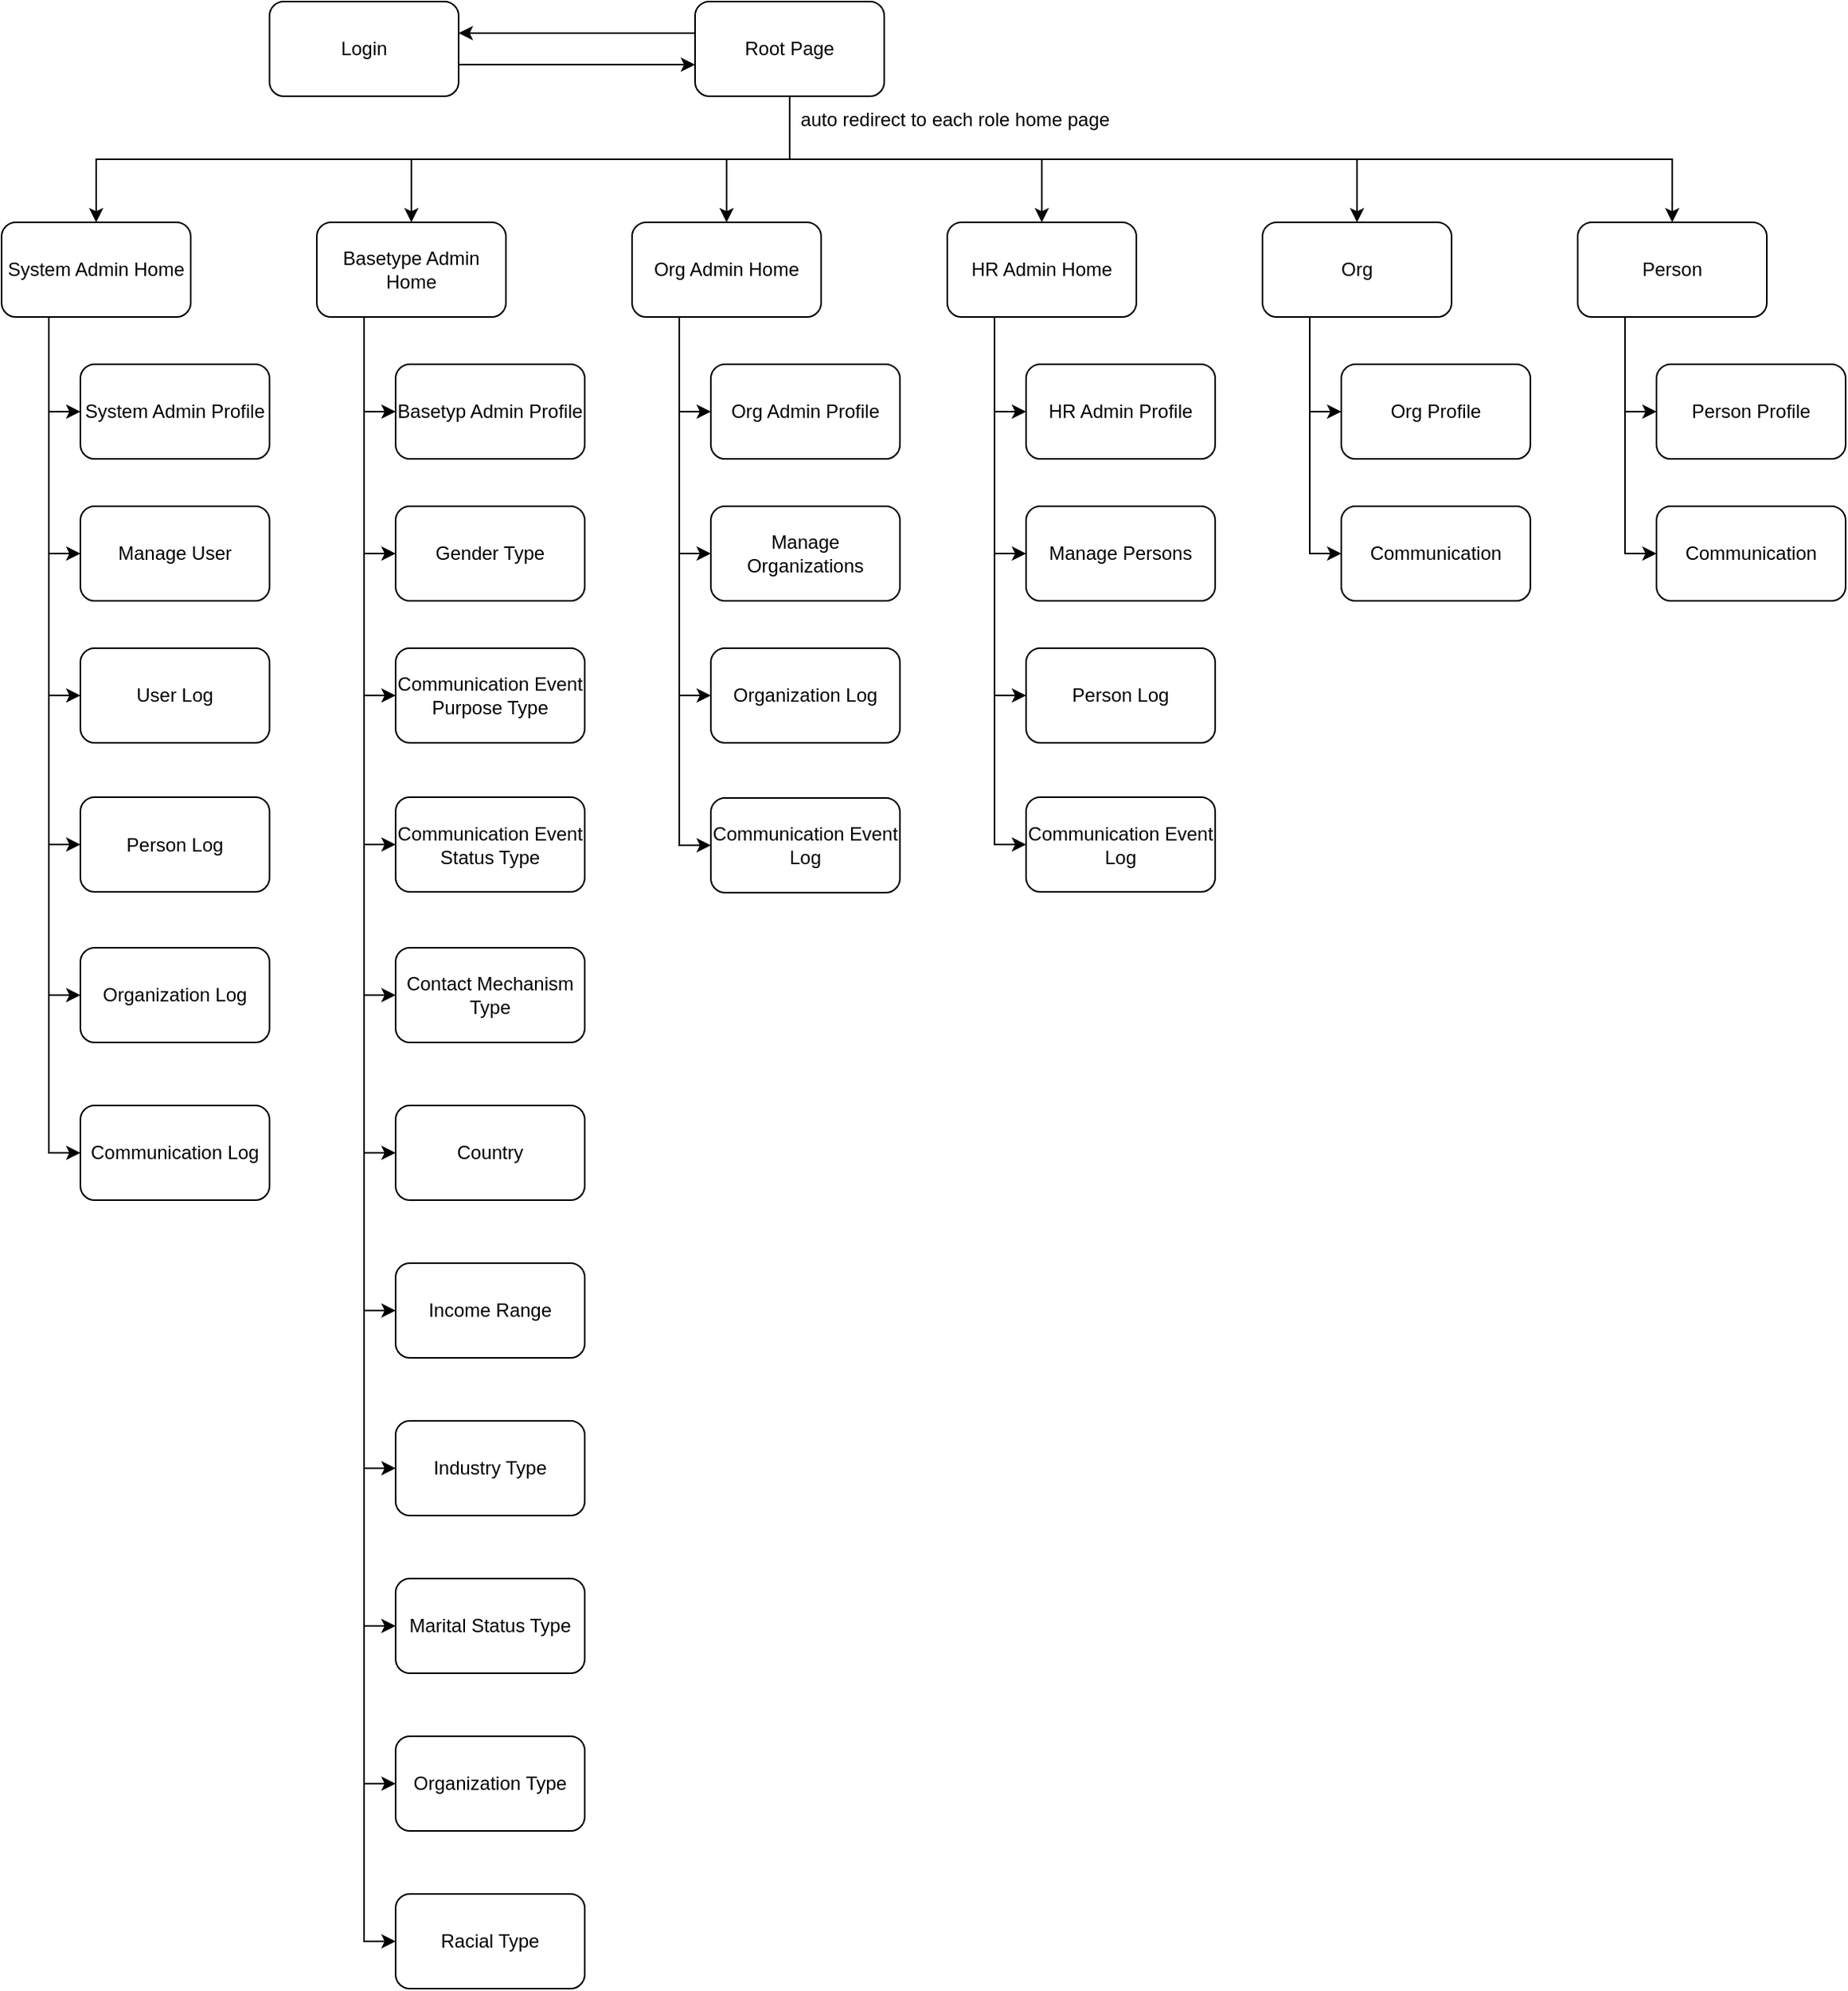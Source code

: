 <mxfile version="28.1.2">
  <diagram name="over view" id="lG7Oc2mxfpzpuEfmzbZT">
    <mxGraphModel dx="1042" dy="626" grid="1" gridSize="10" guides="1" tooltips="1" connect="1" arrows="1" fold="1" page="1" pageScale="1" pageWidth="827" pageHeight="1169" math="0" shadow="0">
      <root>
        <mxCell id="0" />
        <mxCell id="1" parent="0" />
        <mxCell id="2Y9Sb2Sg13eU6vVzmx96-4" style="edgeStyle=orthogonalEdgeStyle;rounded=0;orthogonalLoop=1;jettySize=auto;html=1;shadow=0;" parent="1" source="2Y9Sb2Sg13eU6vVzmx96-1" target="2Y9Sb2Sg13eU6vVzmx96-3" edge="1">
          <mxGeometry relative="1" as="geometry">
            <Array as="points">
              <mxPoint x="340" y="40" />
              <mxPoint x="340" y="40" />
            </Array>
          </mxGeometry>
        </mxCell>
        <mxCell id="2Y9Sb2Sg13eU6vVzmx96-18" style="edgeStyle=orthogonalEdgeStyle;rounded=0;orthogonalLoop=1;jettySize=auto;html=1;exitX=0.5;exitY=1;exitDx=0;exitDy=0;entryX=0.5;entryY=0;entryDx=0;entryDy=0;shadow=0;" parent="1" source="2Y9Sb2Sg13eU6vVzmx96-1" target="2Y9Sb2Sg13eU6vVzmx96-7" edge="1">
          <mxGeometry relative="1" as="geometry" />
        </mxCell>
        <mxCell id="2Y9Sb2Sg13eU6vVzmx96-19" style="edgeStyle=orthogonalEdgeStyle;rounded=0;orthogonalLoop=1;jettySize=auto;html=1;exitX=0.5;exitY=1;exitDx=0;exitDy=0;entryX=0.5;entryY=0;entryDx=0;entryDy=0;shadow=0;" parent="1" source="2Y9Sb2Sg13eU6vVzmx96-1" target="2Y9Sb2Sg13eU6vVzmx96-6" edge="1">
          <mxGeometry relative="1" as="geometry" />
        </mxCell>
        <mxCell id="2Y9Sb2Sg13eU6vVzmx96-20" style="edgeStyle=orthogonalEdgeStyle;rounded=0;orthogonalLoop=1;jettySize=auto;html=1;exitX=0.5;exitY=1;exitDx=0;exitDy=0;entryX=0.5;entryY=0;entryDx=0;entryDy=0;shadow=0;" parent="1" source="2Y9Sb2Sg13eU6vVzmx96-1" target="2Y9Sb2Sg13eU6vVzmx96-5" edge="1">
          <mxGeometry relative="1" as="geometry" />
        </mxCell>
        <mxCell id="2Y9Sb2Sg13eU6vVzmx96-21" style="edgeStyle=orthogonalEdgeStyle;rounded=0;orthogonalLoop=1;jettySize=auto;html=1;exitX=0.5;exitY=1;exitDx=0;exitDy=0;entryX=0.5;entryY=0;entryDx=0;entryDy=0;shadow=0;" parent="1" source="2Y9Sb2Sg13eU6vVzmx96-1" target="2Y9Sb2Sg13eU6vVzmx96-8" edge="1">
          <mxGeometry relative="1" as="geometry" />
        </mxCell>
        <mxCell id="2Y9Sb2Sg13eU6vVzmx96-22" style="edgeStyle=orthogonalEdgeStyle;rounded=0;orthogonalLoop=1;jettySize=auto;html=1;exitX=0.5;exitY=1;exitDx=0;exitDy=0;entryX=0.5;entryY=0;entryDx=0;entryDy=0;shadow=0;" parent="1" source="2Y9Sb2Sg13eU6vVzmx96-1" target="2Y9Sb2Sg13eU6vVzmx96-9" edge="1">
          <mxGeometry relative="1" as="geometry" />
        </mxCell>
        <mxCell id="2Y9Sb2Sg13eU6vVzmx96-23" style="edgeStyle=orthogonalEdgeStyle;rounded=0;orthogonalLoop=1;jettySize=auto;html=1;exitX=0.5;exitY=1;exitDx=0;exitDy=0;entryX=0.5;entryY=0;entryDx=0;entryDy=0;shadow=0;" parent="1" source="2Y9Sb2Sg13eU6vVzmx96-1" target="2Y9Sb2Sg13eU6vVzmx96-16" edge="1">
          <mxGeometry relative="1" as="geometry" />
        </mxCell>
        <mxCell id="2Y9Sb2Sg13eU6vVzmx96-1" value="Root Page" style="rounded=1;whiteSpace=wrap;html=1;shadow=0;" parent="1" vertex="1">
          <mxGeometry x="450" y="20" width="120" height="60" as="geometry" />
        </mxCell>
        <mxCell id="2Y9Sb2Sg13eU6vVzmx96-10" style="edgeStyle=orthogonalEdgeStyle;rounded=0;orthogonalLoop=1;jettySize=auto;html=1;shadow=0;" parent="1" source="2Y9Sb2Sg13eU6vVzmx96-3" target="2Y9Sb2Sg13eU6vVzmx96-1" edge="1">
          <mxGeometry relative="1" as="geometry">
            <Array as="points">
              <mxPoint x="350" y="60" />
              <mxPoint x="350" y="60" />
            </Array>
          </mxGeometry>
        </mxCell>
        <mxCell id="2Y9Sb2Sg13eU6vVzmx96-3" value="Login" style="rounded=1;whiteSpace=wrap;html=1;shadow=0;" parent="1" vertex="1">
          <mxGeometry x="180" y="20" width="120" height="60" as="geometry" />
        </mxCell>
        <mxCell id="2Y9Sb2Sg13eU6vVzmx96-33" style="edgeStyle=orthogonalEdgeStyle;rounded=0;orthogonalLoop=1;jettySize=auto;html=1;exitX=0.25;exitY=1;exitDx=0;exitDy=0;entryX=0;entryY=0.5;entryDx=0;entryDy=0;shadow=0;" parent="1" source="2Y9Sb2Sg13eU6vVzmx96-5" target="2Y9Sb2Sg13eU6vVzmx96-32" edge="1">
          <mxGeometry relative="1" as="geometry" />
        </mxCell>
        <mxCell id="2Y9Sb2Sg13eU6vVzmx96-48" style="edgeStyle=orthogonalEdgeStyle;rounded=0;orthogonalLoop=1;jettySize=auto;html=1;exitX=0.25;exitY=1;exitDx=0;exitDy=0;entryX=0;entryY=0.5;entryDx=0;entryDy=0;shadow=0;" parent="1" source="2Y9Sb2Sg13eU6vVzmx96-5" target="2Y9Sb2Sg13eU6vVzmx96-42" edge="1">
          <mxGeometry relative="1" as="geometry" />
        </mxCell>
        <mxCell id="2Y9Sb2Sg13eU6vVzmx96-77" style="edgeStyle=orthogonalEdgeStyle;rounded=0;orthogonalLoop=1;jettySize=auto;html=1;exitX=0.25;exitY=1;exitDx=0;exitDy=0;entryX=0;entryY=0.5;entryDx=0;entryDy=0;shadow=0;" parent="1" source="2Y9Sb2Sg13eU6vVzmx96-5" target="2Y9Sb2Sg13eU6vVzmx96-76" edge="1">
          <mxGeometry relative="1" as="geometry" />
        </mxCell>
        <mxCell id="2Y9Sb2Sg13eU6vVzmx96-79" style="edgeStyle=orthogonalEdgeStyle;rounded=0;orthogonalLoop=1;jettySize=auto;html=1;exitX=0.25;exitY=1;exitDx=0;exitDy=0;entryX=0;entryY=0.5;entryDx=0;entryDy=0;shadow=0;" parent="1" source="2Y9Sb2Sg13eU6vVzmx96-5" target="2Y9Sb2Sg13eU6vVzmx96-78" edge="1">
          <mxGeometry relative="1" as="geometry" />
        </mxCell>
        <mxCell id="2Y9Sb2Sg13eU6vVzmx96-5" value="Org Admin Home" style="rounded=1;whiteSpace=wrap;html=1;shadow=0;" parent="1" vertex="1">
          <mxGeometry x="410" y="160" width="120" height="60" as="geometry" />
        </mxCell>
        <mxCell id="2Y9Sb2Sg13eU6vVzmx96-31" style="edgeStyle=orthogonalEdgeStyle;rounded=0;orthogonalLoop=1;jettySize=auto;html=1;exitX=0.25;exitY=1;exitDx=0;exitDy=0;entryX=0;entryY=0.5;entryDx=0;entryDy=0;shadow=0;" parent="1" source="2Y9Sb2Sg13eU6vVzmx96-6" target="2Y9Sb2Sg13eU6vVzmx96-28" edge="1">
          <mxGeometry relative="1" as="geometry" />
        </mxCell>
        <mxCell id="2Y9Sb2Sg13eU6vVzmx96-47" style="edgeStyle=orthogonalEdgeStyle;rounded=0;orthogonalLoop=1;jettySize=auto;html=1;exitX=0.25;exitY=1;exitDx=0;exitDy=0;entryX=0;entryY=0.5;entryDx=0;entryDy=0;shadow=0;" parent="1" source="2Y9Sb2Sg13eU6vVzmx96-6" target="2Y9Sb2Sg13eU6vVzmx96-41" edge="1">
          <mxGeometry relative="1" as="geometry" />
        </mxCell>
        <mxCell id="2Y9Sb2Sg13eU6vVzmx96-72" style="edgeStyle=orthogonalEdgeStyle;rounded=0;orthogonalLoop=1;jettySize=auto;html=1;exitX=0.25;exitY=1;exitDx=0;exitDy=0;entryX=0;entryY=0.5;entryDx=0;entryDy=0;shadow=0;" parent="1" source="2Y9Sb2Sg13eU6vVzmx96-6" target="2Y9Sb2Sg13eU6vVzmx96-61" edge="1">
          <mxGeometry relative="1" as="geometry" />
        </mxCell>
        <mxCell id="2Y9Sb2Sg13eU6vVzmx96-73" style="edgeStyle=orthogonalEdgeStyle;rounded=0;orthogonalLoop=1;jettySize=auto;html=1;exitX=0.25;exitY=1;exitDx=0;exitDy=0;entryX=0;entryY=0.5;entryDx=0;entryDy=0;shadow=0;" parent="1" source="2Y9Sb2Sg13eU6vVzmx96-6" target="2Y9Sb2Sg13eU6vVzmx96-62" edge="1">
          <mxGeometry relative="1" as="geometry" />
        </mxCell>
        <mxCell id="2Y9Sb2Sg13eU6vVzmx96-74" style="edgeStyle=orthogonalEdgeStyle;rounded=0;orthogonalLoop=1;jettySize=auto;html=1;exitX=0.25;exitY=1;exitDx=0;exitDy=0;entryX=0;entryY=0.5;entryDx=0;entryDy=0;shadow=0;" parent="1" source="2Y9Sb2Sg13eU6vVzmx96-6" target="2Y9Sb2Sg13eU6vVzmx96-63" edge="1">
          <mxGeometry relative="1" as="geometry" />
        </mxCell>
        <mxCell id="2Y9Sb2Sg13eU6vVzmx96-75" style="edgeStyle=orthogonalEdgeStyle;rounded=0;orthogonalLoop=1;jettySize=auto;html=1;exitX=0.25;exitY=1;exitDx=0;exitDy=0;entryX=0;entryY=0.5;entryDx=0;entryDy=0;shadow=0;" parent="1" source="2Y9Sb2Sg13eU6vVzmx96-6" target="2Y9Sb2Sg13eU6vVzmx96-64" edge="1">
          <mxGeometry relative="1" as="geometry" />
        </mxCell>
        <mxCell id="2Y9Sb2Sg13eU6vVzmx96-84" style="edgeStyle=orthogonalEdgeStyle;rounded=0;orthogonalLoop=1;jettySize=auto;html=1;exitX=0.25;exitY=1;exitDx=0;exitDy=0;entryX=0;entryY=0.5;entryDx=0;entryDy=0;shadow=0;" parent="1" source="2Y9Sb2Sg13eU6vVzmx96-6" target="2Y9Sb2Sg13eU6vVzmx96-65" edge="1">
          <mxGeometry relative="1" as="geometry" />
        </mxCell>
        <mxCell id="2Y9Sb2Sg13eU6vVzmx96-85" style="edgeStyle=orthogonalEdgeStyle;rounded=0;orthogonalLoop=1;jettySize=auto;html=1;exitX=0.25;exitY=1;exitDx=0;exitDy=0;entryX=0;entryY=0.5;entryDx=0;entryDy=0;shadow=0;" parent="1" source="2Y9Sb2Sg13eU6vVzmx96-6" target="2Y9Sb2Sg13eU6vVzmx96-66" edge="1">
          <mxGeometry relative="1" as="geometry" />
        </mxCell>
        <mxCell id="2Y9Sb2Sg13eU6vVzmx96-86" style="edgeStyle=orthogonalEdgeStyle;rounded=0;orthogonalLoop=1;jettySize=auto;html=1;exitX=0.25;exitY=1;exitDx=0;exitDy=0;entryX=0;entryY=0.5;entryDx=0;entryDy=0;shadow=0;" parent="1" source="2Y9Sb2Sg13eU6vVzmx96-6" target="2Y9Sb2Sg13eU6vVzmx96-67" edge="1">
          <mxGeometry relative="1" as="geometry" />
        </mxCell>
        <mxCell id="2Y9Sb2Sg13eU6vVzmx96-87" style="edgeStyle=orthogonalEdgeStyle;rounded=0;orthogonalLoop=1;jettySize=auto;html=1;exitX=0.25;exitY=1;exitDx=0;exitDy=0;entryX=0;entryY=0.5;entryDx=0;entryDy=0;shadow=0;" parent="1" source="2Y9Sb2Sg13eU6vVzmx96-6" target="2Y9Sb2Sg13eU6vVzmx96-68" edge="1">
          <mxGeometry relative="1" as="geometry" />
        </mxCell>
        <mxCell id="2Y9Sb2Sg13eU6vVzmx96-88" style="edgeStyle=orthogonalEdgeStyle;rounded=0;orthogonalLoop=1;jettySize=auto;html=1;exitX=0.25;exitY=1;exitDx=0;exitDy=0;entryX=0;entryY=0.5;entryDx=0;entryDy=0;shadow=0;" parent="1" source="2Y9Sb2Sg13eU6vVzmx96-6" target="2Y9Sb2Sg13eU6vVzmx96-69" edge="1">
          <mxGeometry relative="1" as="geometry" />
        </mxCell>
        <mxCell id="2Y9Sb2Sg13eU6vVzmx96-6" value="Basetype Admin Home" style="rounded=1;whiteSpace=wrap;html=1;shadow=0;" parent="1" vertex="1">
          <mxGeometry x="210" y="160" width="120" height="60" as="geometry" />
        </mxCell>
        <mxCell id="2Y9Sb2Sg13eU6vVzmx96-25" style="edgeStyle=orthogonalEdgeStyle;rounded=0;orthogonalLoop=1;jettySize=auto;html=1;exitX=0.25;exitY=1;exitDx=0;exitDy=0;entryX=0;entryY=0.5;entryDx=0;entryDy=0;shadow=0;" parent="1" source="2Y9Sb2Sg13eU6vVzmx96-7" target="2Y9Sb2Sg13eU6vVzmx96-24" edge="1">
          <mxGeometry relative="1" as="geometry" />
        </mxCell>
        <mxCell id="2Y9Sb2Sg13eU6vVzmx96-46" style="edgeStyle=orthogonalEdgeStyle;rounded=0;orthogonalLoop=1;jettySize=auto;html=1;exitX=0.25;exitY=1;exitDx=0;exitDy=0;entryX=0;entryY=0.5;entryDx=0;entryDy=0;shadow=0;" parent="1" source="2Y9Sb2Sg13eU6vVzmx96-7" target="2Y9Sb2Sg13eU6vVzmx96-40" edge="1">
          <mxGeometry relative="1" as="geometry" />
        </mxCell>
        <mxCell id="2Y9Sb2Sg13eU6vVzmx96-59" style="edgeStyle=orthogonalEdgeStyle;rounded=0;orthogonalLoop=1;jettySize=auto;html=1;exitX=0.25;exitY=1;exitDx=0;exitDy=0;entryX=0;entryY=0.5;entryDx=0;entryDy=0;shadow=0;" parent="1" source="2Y9Sb2Sg13eU6vVzmx96-7" target="2Y9Sb2Sg13eU6vVzmx96-55" edge="1">
          <mxGeometry relative="1" as="geometry" />
        </mxCell>
        <mxCell id="2Y9Sb2Sg13eU6vVzmx96-60" style="edgeStyle=orthogonalEdgeStyle;rounded=0;orthogonalLoop=1;jettySize=auto;html=1;exitX=0.25;exitY=1;exitDx=0;exitDy=0;entryX=0;entryY=0.5;entryDx=0;entryDy=0;shadow=0;" parent="1" source="2Y9Sb2Sg13eU6vVzmx96-7" target="2Y9Sb2Sg13eU6vVzmx96-56" edge="1">
          <mxGeometry relative="1" as="geometry" />
        </mxCell>
        <mxCell id="2Y9Sb2Sg13eU6vVzmx96-70" style="edgeStyle=orthogonalEdgeStyle;rounded=0;orthogonalLoop=1;jettySize=auto;html=1;exitX=0.25;exitY=1;exitDx=0;exitDy=0;entryX=0;entryY=0.5;entryDx=0;entryDy=0;shadow=0;" parent="1" source="2Y9Sb2Sg13eU6vVzmx96-7" target="2Y9Sb2Sg13eU6vVzmx96-57" edge="1">
          <mxGeometry relative="1" as="geometry" />
        </mxCell>
        <mxCell id="2Y9Sb2Sg13eU6vVzmx96-71" style="edgeStyle=orthogonalEdgeStyle;rounded=0;orthogonalLoop=1;jettySize=auto;html=1;exitX=0.25;exitY=1;exitDx=0;exitDy=0;entryX=0;entryY=0.5;entryDx=0;entryDy=0;shadow=0;" parent="1" source="2Y9Sb2Sg13eU6vVzmx96-7" target="2Y9Sb2Sg13eU6vVzmx96-58" edge="1">
          <mxGeometry relative="1" as="geometry" />
        </mxCell>
        <mxCell id="2Y9Sb2Sg13eU6vVzmx96-7" value="System Admin Home" style="rounded=1;whiteSpace=wrap;html=1;shadow=0;" parent="1" vertex="1">
          <mxGeometry x="10" y="160" width="120" height="60" as="geometry" />
        </mxCell>
        <mxCell id="2Y9Sb2Sg13eU6vVzmx96-35" style="edgeStyle=orthogonalEdgeStyle;rounded=0;orthogonalLoop=1;jettySize=auto;html=1;exitX=0.25;exitY=1;exitDx=0;exitDy=0;entryX=0;entryY=0.5;entryDx=0;entryDy=0;shadow=0;" parent="1" source="2Y9Sb2Sg13eU6vVzmx96-8" target="2Y9Sb2Sg13eU6vVzmx96-34" edge="1">
          <mxGeometry relative="1" as="geometry" />
        </mxCell>
        <mxCell id="2Y9Sb2Sg13eU6vVzmx96-49" style="edgeStyle=orthogonalEdgeStyle;rounded=0;orthogonalLoop=1;jettySize=auto;html=1;exitX=0.25;exitY=1;exitDx=0;exitDy=0;entryX=0;entryY=0.5;entryDx=0;entryDy=0;shadow=0;" parent="1" source="2Y9Sb2Sg13eU6vVzmx96-8" target="2Y9Sb2Sg13eU6vVzmx96-43" edge="1">
          <mxGeometry relative="1" as="geometry" />
        </mxCell>
        <mxCell id="2Y9Sb2Sg13eU6vVzmx96-82" style="edgeStyle=orthogonalEdgeStyle;rounded=0;orthogonalLoop=1;jettySize=auto;html=1;exitX=0.25;exitY=1;exitDx=0;exitDy=0;entryX=0;entryY=0.5;entryDx=0;entryDy=0;shadow=0;" parent="1" source="2Y9Sb2Sg13eU6vVzmx96-8" target="2Y9Sb2Sg13eU6vVzmx96-80" edge="1">
          <mxGeometry relative="1" as="geometry" />
        </mxCell>
        <mxCell id="2Y9Sb2Sg13eU6vVzmx96-83" style="edgeStyle=orthogonalEdgeStyle;rounded=0;orthogonalLoop=1;jettySize=auto;html=1;exitX=0.25;exitY=1;exitDx=0;exitDy=0;entryX=0;entryY=0.5;entryDx=0;entryDy=0;shadow=0;" parent="1" source="2Y9Sb2Sg13eU6vVzmx96-8" target="2Y9Sb2Sg13eU6vVzmx96-81" edge="1">
          <mxGeometry relative="1" as="geometry" />
        </mxCell>
        <mxCell id="2Y9Sb2Sg13eU6vVzmx96-8" value="HR Admin Home" style="rounded=1;whiteSpace=wrap;html=1;shadow=0;" parent="1" vertex="1">
          <mxGeometry x="610" y="160" width="120" height="60" as="geometry" />
        </mxCell>
        <mxCell id="2Y9Sb2Sg13eU6vVzmx96-37" style="edgeStyle=orthogonalEdgeStyle;rounded=0;orthogonalLoop=1;jettySize=auto;html=1;exitX=0.25;exitY=1;exitDx=0;exitDy=0;entryX=0;entryY=0.5;entryDx=0;entryDy=0;shadow=0;" parent="1" source="2Y9Sb2Sg13eU6vVzmx96-9" target="2Y9Sb2Sg13eU6vVzmx96-36" edge="1">
          <mxGeometry relative="1" as="geometry" />
        </mxCell>
        <mxCell id="2Y9Sb2Sg13eU6vVzmx96-50" style="edgeStyle=orthogonalEdgeStyle;rounded=0;orthogonalLoop=1;jettySize=auto;html=1;exitX=0.25;exitY=1;exitDx=0;exitDy=0;entryX=0;entryY=0.5;entryDx=0;entryDy=0;shadow=0;" parent="1" source="2Y9Sb2Sg13eU6vVzmx96-9" target="2Y9Sb2Sg13eU6vVzmx96-44" edge="1">
          <mxGeometry relative="1" as="geometry" />
        </mxCell>
        <mxCell id="2Y9Sb2Sg13eU6vVzmx96-9" value="Org" style="rounded=1;whiteSpace=wrap;html=1;shadow=0;" parent="1" vertex="1">
          <mxGeometry x="810" y="160" width="120" height="60" as="geometry" />
        </mxCell>
        <mxCell id="2Y9Sb2Sg13eU6vVzmx96-39" style="edgeStyle=orthogonalEdgeStyle;rounded=0;orthogonalLoop=1;jettySize=auto;html=1;exitX=0.25;exitY=1;exitDx=0;exitDy=0;entryX=0;entryY=0.5;entryDx=0;entryDy=0;shadow=0;" parent="1" source="2Y9Sb2Sg13eU6vVzmx96-16" target="2Y9Sb2Sg13eU6vVzmx96-38" edge="1">
          <mxGeometry relative="1" as="geometry" />
        </mxCell>
        <mxCell id="2Y9Sb2Sg13eU6vVzmx96-51" style="edgeStyle=orthogonalEdgeStyle;rounded=0;orthogonalLoop=1;jettySize=auto;html=1;exitX=0.25;exitY=1;exitDx=0;exitDy=0;entryX=0;entryY=0.5;entryDx=0;entryDy=0;shadow=0;" parent="1" source="2Y9Sb2Sg13eU6vVzmx96-16" target="2Y9Sb2Sg13eU6vVzmx96-45" edge="1">
          <mxGeometry relative="1" as="geometry" />
        </mxCell>
        <mxCell id="2Y9Sb2Sg13eU6vVzmx96-16" value="Person" style="rounded=1;whiteSpace=wrap;html=1;shadow=0;" parent="1" vertex="1">
          <mxGeometry x="1010" y="160" width="120" height="60" as="geometry" />
        </mxCell>
        <mxCell id="2Y9Sb2Sg13eU6vVzmx96-24" value="System Admin Profile" style="rounded=1;whiteSpace=wrap;html=1;shadow=0;" parent="1" vertex="1">
          <mxGeometry x="60" y="250" width="120" height="60" as="geometry" />
        </mxCell>
        <mxCell id="2Y9Sb2Sg13eU6vVzmx96-27" value="auto redirect to each role home page" style="text;html=1;align=center;verticalAlign=middle;whiteSpace=wrap;rounded=0;shadow=0;" parent="1" vertex="1">
          <mxGeometry x="510" y="80" width="210" height="30" as="geometry" />
        </mxCell>
        <mxCell id="2Y9Sb2Sg13eU6vVzmx96-28" value="Basetyp Admin Profile" style="rounded=1;whiteSpace=wrap;html=1;shadow=0;" parent="1" vertex="1">
          <mxGeometry x="260" y="250" width="120" height="60" as="geometry" />
        </mxCell>
        <mxCell id="2Y9Sb2Sg13eU6vVzmx96-32" value="Org Admin Profile" style="rounded=1;whiteSpace=wrap;html=1;shadow=0;" parent="1" vertex="1">
          <mxGeometry x="460" y="250" width="120" height="60" as="geometry" />
        </mxCell>
        <mxCell id="2Y9Sb2Sg13eU6vVzmx96-34" value="HR Admin Profile" style="rounded=1;whiteSpace=wrap;html=1;shadow=0;" parent="1" vertex="1">
          <mxGeometry x="660" y="250" width="120" height="60" as="geometry" />
        </mxCell>
        <mxCell id="2Y9Sb2Sg13eU6vVzmx96-36" value="Org Profile" style="rounded=1;whiteSpace=wrap;html=1;shadow=0;" parent="1" vertex="1">
          <mxGeometry x="860" y="250" width="120" height="60" as="geometry" />
        </mxCell>
        <mxCell id="2Y9Sb2Sg13eU6vVzmx96-38" value="Person Profile" style="rounded=1;whiteSpace=wrap;html=1;shadow=0;" parent="1" vertex="1">
          <mxGeometry x="1060" y="250" width="120" height="60" as="geometry" />
        </mxCell>
        <mxCell id="2Y9Sb2Sg13eU6vVzmx96-40" value="Manage User" style="rounded=1;whiteSpace=wrap;html=1;shadow=0;" parent="1" vertex="1">
          <mxGeometry x="60" y="340" width="120" height="60" as="geometry" />
        </mxCell>
        <mxCell id="2Y9Sb2Sg13eU6vVzmx96-41" value="Gender Type" style="rounded=1;whiteSpace=wrap;html=1;shadow=0;" parent="1" vertex="1">
          <mxGeometry x="260" y="340" width="120" height="60" as="geometry" />
        </mxCell>
        <mxCell id="2Y9Sb2Sg13eU6vVzmx96-42" value="Manage Organizations" style="rounded=1;whiteSpace=wrap;html=1;shadow=0;" parent="1" vertex="1">
          <mxGeometry x="460" y="340" width="120" height="60" as="geometry" />
        </mxCell>
        <mxCell id="2Y9Sb2Sg13eU6vVzmx96-43" value="Manage Persons" style="rounded=1;whiteSpace=wrap;html=1;shadow=0;" parent="1" vertex="1">
          <mxGeometry x="660" y="340" width="120" height="60" as="geometry" />
        </mxCell>
        <mxCell id="2Y9Sb2Sg13eU6vVzmx96-44" value="Communication" style="rounded=1;whiteSpace=wrap;html=1;shadow=0;" parent="1" vertex="1">
          <mxGeometry x="860" y="340" width="120" height="60" as="geometry" />
        </mxCell>
        <mxCell id="2Y9Sb2Sg13eU6vVzmx96-45" value="Communication" style="rounded=1;whiteSpace=wrap;html=1;shadow=0;" parent="1" vertex="1">
          <mxGeometry x="1060" y="340" width="120" height="60" as="geometry" />
        </mxCell>
        <mxCell id="2Y9Sb2Sg13eU6vVzmx96-55" value="User Log" style="rounded=1;whiteSpace=wrap;html=1;shadow=0;" parent="1" vertex="1">
          <mxGeometry x="60" y="430" width="120" height="60" as="geometry" />
        </mxCell>
        <mxCell id="2Y9Sb2Sg13eU6vVzmx96-56" value="Person Log" style="rounded=1;whiteSpace=wrap;html=1;shadow=0;" parent="1" vertex="1">
          <mxGeometry x="60" y="524.5" width="120" height="60" as="geometry" />
        </mxCell>
        <mxCell id="2Y9Sb2Sg13eU6vVzmx96-57" value="Organization Log" style="rounded=1;whiteSpace=wrap;html=1;shadow=0;" parent="1" vertex="1">
          <mxGeometry x="60" y="620" width="120" height="60" as="geometry" />
        </mxCell>
        <mxCell id="2Y9Sb2Sg13eU6vVzmx96-58" value="Communication Log" style="rounded=1;whiteSpace=wrap;html=1;shadow=0;" parent="1" vertex="1">
          <mxGeometry x="60" y="720" width="120" height="60" as="geometry" />
        </mxCell>
        <mxCell id="2Y9Sb2Sg13eU6vVzmx96-61" value="Communication Event Purpose Type" style="rounded=1;whiteSpace=wrap;html=1;shadow=0;" parent="1" vertex="1">
          <mxGeometry x="260" y="430" width="120" height="60" as="geometry" />
        </mxCell>
        <mxCell id="2Y9Sb2Sg13eU6vVzmx96-62" value="Communication Event Status Type" style="rounded=1;whiteSpace=wrap;html=1;shadow=0;" parent="1" vertex="1">
          <mxGeometry x="260" y="524.5" width="120" height="60" as="geometry" />
        </mxCell>
        <mxCell id="2Y9Sb2Sg13eU6vVzmx96-63" value="Contact Mechanism Type" style="rounded=1;whiteSpace=wrap;html=1;shadow=0;" parent="1" vertex="1">
          <mxGeometry x="260" y="620" width="120" height="60" as="geometry" />
        </mxCell>
        <mxCell id="2Y9Sb2Sg13eU6vVzmx96-64" value="Country" style="rounded=1;whiteSpace=wrap;html=1;shadow=0;" parent="1" vertex="1">
          <mxGeometry x="260" y="720" width="120" height="60" as="geometry" />
        </mxCell>
        <mxCell id="2Y9Sb2Sg13eU6vVzmx96-65" value="Income Range" style="rounded=1;whiteSpace=wrap;html=1;shadow=0;" parent="1" vertex="1">
          <mxGeometry x="260" y="820" width="120" height="60" as="geometry" />
        </mxCell>
        <mxCell id="2Y9Sb2Sg13eU6vVzmx96-66" value="Industry Type" style="rounded=1;whiteSpace=wrap;html=1;shadow=0;" parent="1" vertex="1">
          <mxGeometry x="260" y="920" width="120" height="60" as="geometry" />
        </mxCell>
        <mxCell id="2Y9Sb2Sg13eU6vVzmx96-67" value="Marital Status Type" style="rounded=1;whiteSpace=wrap;html=1;shadow=0;" parent="1" vertex="1">
          <mxGeometry x="260" y="1020" width="120" height="60" as="geometry" />
        </mxCell>
        <mxCell id="2Y9Sb2Sg13eU6vVzmx96-68" value="Organization Type" style="rounded=1;whiteSpace=wrap;html=1;shadow=0;" parent="1" vertex="1">
          <mxGeometry x="260" y="1120" width="120" height="60" as="geometry" />
        </mxCell>
        <mxCell id="2Y9Sb2Sg13eU6vVzmx96-69" value="Racial Type" style="rounded=1;whiteSpace=wrap;html=1;shadow=0;" parent="1" vertex="1">
          <mxGeometry x="260" y="1220" width="120" height="60" as="geometry" />
        </mxCell>
        <mxCell id="2Y9Sb2Sg13eU6vVzmx96-76" value="Organization Log" style="rounded=1;whiteSpace=wrap;html=1;shadow=0;" parent="1" vertex="1">
          <mxGeometry x="460" y="430" width="120" height="60" as="geometry" />
        </mxCell>
        <mxCell id="2Y9Sb2Sg13eU6vVzmx96-78" value="Communication Event Log" style="rounded=1;whiteSpace=wrap;html=1;shadow=0;" parent="1" vertex="1">
          <mxGeometry x="460" y="525" width="120" height="60" as="geometry" />
        </mxCell>
        <mxCell id="2Y9Sb2Sg13eU6vVzmx96-80" value="Person Log" style="rounded=1;whiteSpace=wrap;html=1;shadow=0;" parent="1" vertex="1">
          <mxGeometry x="660" y="430" width="120" height="60" as="geometry" />
        </mxCell>
        <mxCell id="2Y9Sb2Sg13eU6vVzmx96-81" value="Communication Event Log" style="rounded=1;whiteSpace=wrap;html=1;shadow=0;" parent="1" vertex="1">
          <mxGeometry x="660" y="524.5" width="120" height="60" as="geometry" />
        </mxCell>
      </root>
    </mxGraphModel>
  </diagram>
</mxfile>
